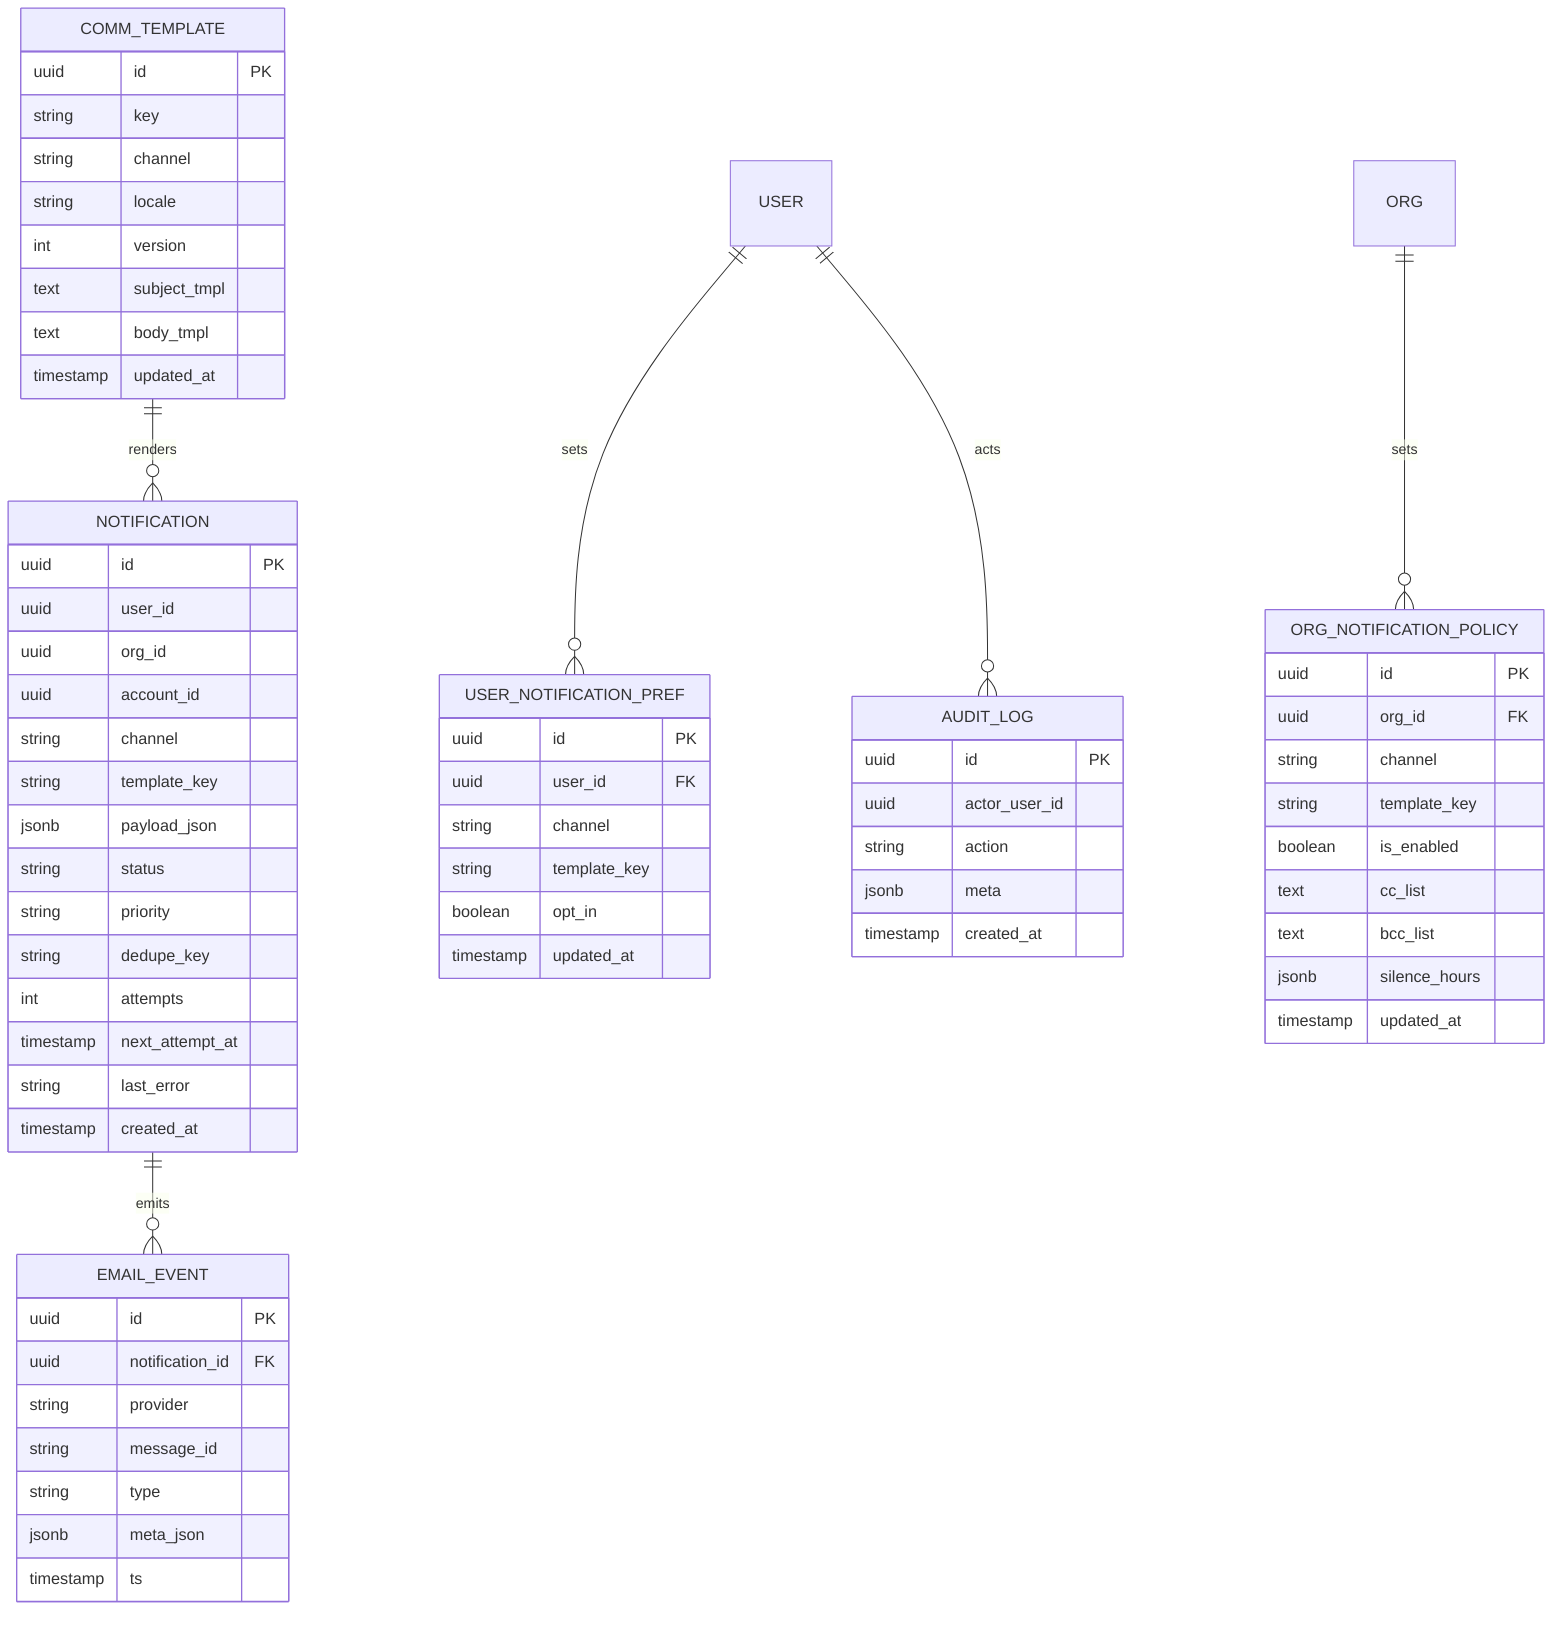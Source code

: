 erDiagram
  COMM_TEMPLATE {
    uuid id PK
    string key
    string channel
    string locale
    int version
    text subject_tmpl
    text body_tmpl
    timestamp updated_at
  }

  NOTIFICATION {
    uuid id PK
    uuid user_id
    uuid org_id
    uuid account_id
    string channel
    string template_key
    jsonb payload_json
    string status
    string priority
    string dedupe_key
    int attempts
    timestamp next_attempt_at
    string last_error
    timestamp created_at
  }

  EMAIL_EVENT {
    uuid id PK
    uuid notification_id FK
    string provider
    string message_id
    string type
    jsonb meta_json
    timestamp ts
  }

  USER_NOTIFICATION_PREF {
    uuid id PK
    uuid user_id FK
    string channel
    string template_key
    boolean opt_in
    timestamp updated_at
  }

  ORG_NOTIFICATION_POLICY {
    uuid id PK
    uuid org_id FK
    string channel
    string template_key
    boolean is_enabled
    text cc_list
    text bcc_list
    jsonb silence_hours
    timestamp updated_at
  }

  AUDIT_LOG {
    uuid id PK
    uuid actor_user_id
    string action
    jsonb meta
    timestamp created_at
  }

  COMM_TEMPLATE ||--o{ NOTIFICATION : renders
  NOTIFICATION ||--o{ EMAIL_EVENT : emits
  USER ||--o{ USER_NOTIFICATION_PREF : sets
  ORG ||--o{ ORG_NOTIFICATION_POLICY : sets
  USER ||--o{ AUDIT_LOG : acts